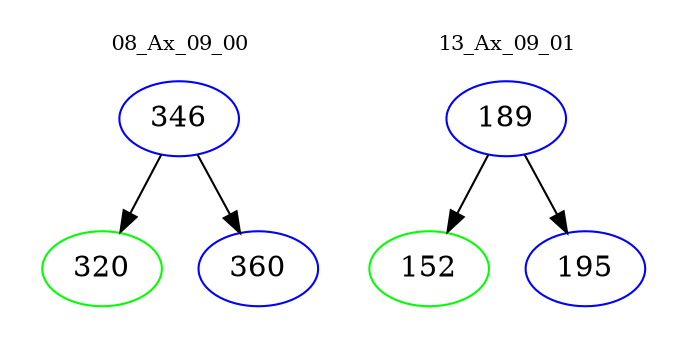 digraph{
subgraph cluster_0 {
color = white
label = "08_Ax_09_00";
fontsize=10;
T0_346 [label="346", color="blue"]
T0_346 -> T0_320 [color="black"]
T0_320 [label="320", color="green"]
T0_346 -> T0_360 [color="black"]
T0_360 [label="360", color="blue"]
}
subgraph cluster_1 {
color = white
label = "13_Ax_09_01";
fontsize=10;
T1_189 [label="189", color="blue"]
T1_189 -> T1_152 [color="black"]
T1_152 [label="152", color="green"]
T1_189 -> T1_195 [color="black"]
T1_195 [label="195", color="blue"]
}
}
